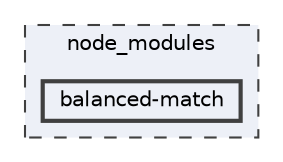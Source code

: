 digraph "node_modules/balanced-match"
{
 // LATEX_PDF_SIZE
  bgcolor="transparent";
  edge [fontname=Helvetica,fontsize=10,labelfontname=Helvetica,labelfontsize=10];
  node [fontname=Helvetica,fontsize=10,shape=box,height=0.2,width=0.4];
  compound=true
  subgraph clusterdir_acd06b18086a0dd2ae699b1e0b775be8 {
    graph [ bgcolor="#edf0f7", pencolor="grey25", label="node_modules", fontname=Helvetica,fontsize=10 style="filled,dashed", URL="dir_acd06b18086a0dd2ae699b1e0b775be8.html",tooltip=""]
  dir_9877d98b2c81c216e3b67457a139b2fa [label="balanced-match", fillcolor="#edf0f7", color="grey25", style="filled,bold", URL="dir_9877d98b2c81c216e3b67457a139b2fa.html",tooltip=""];
  }
}
